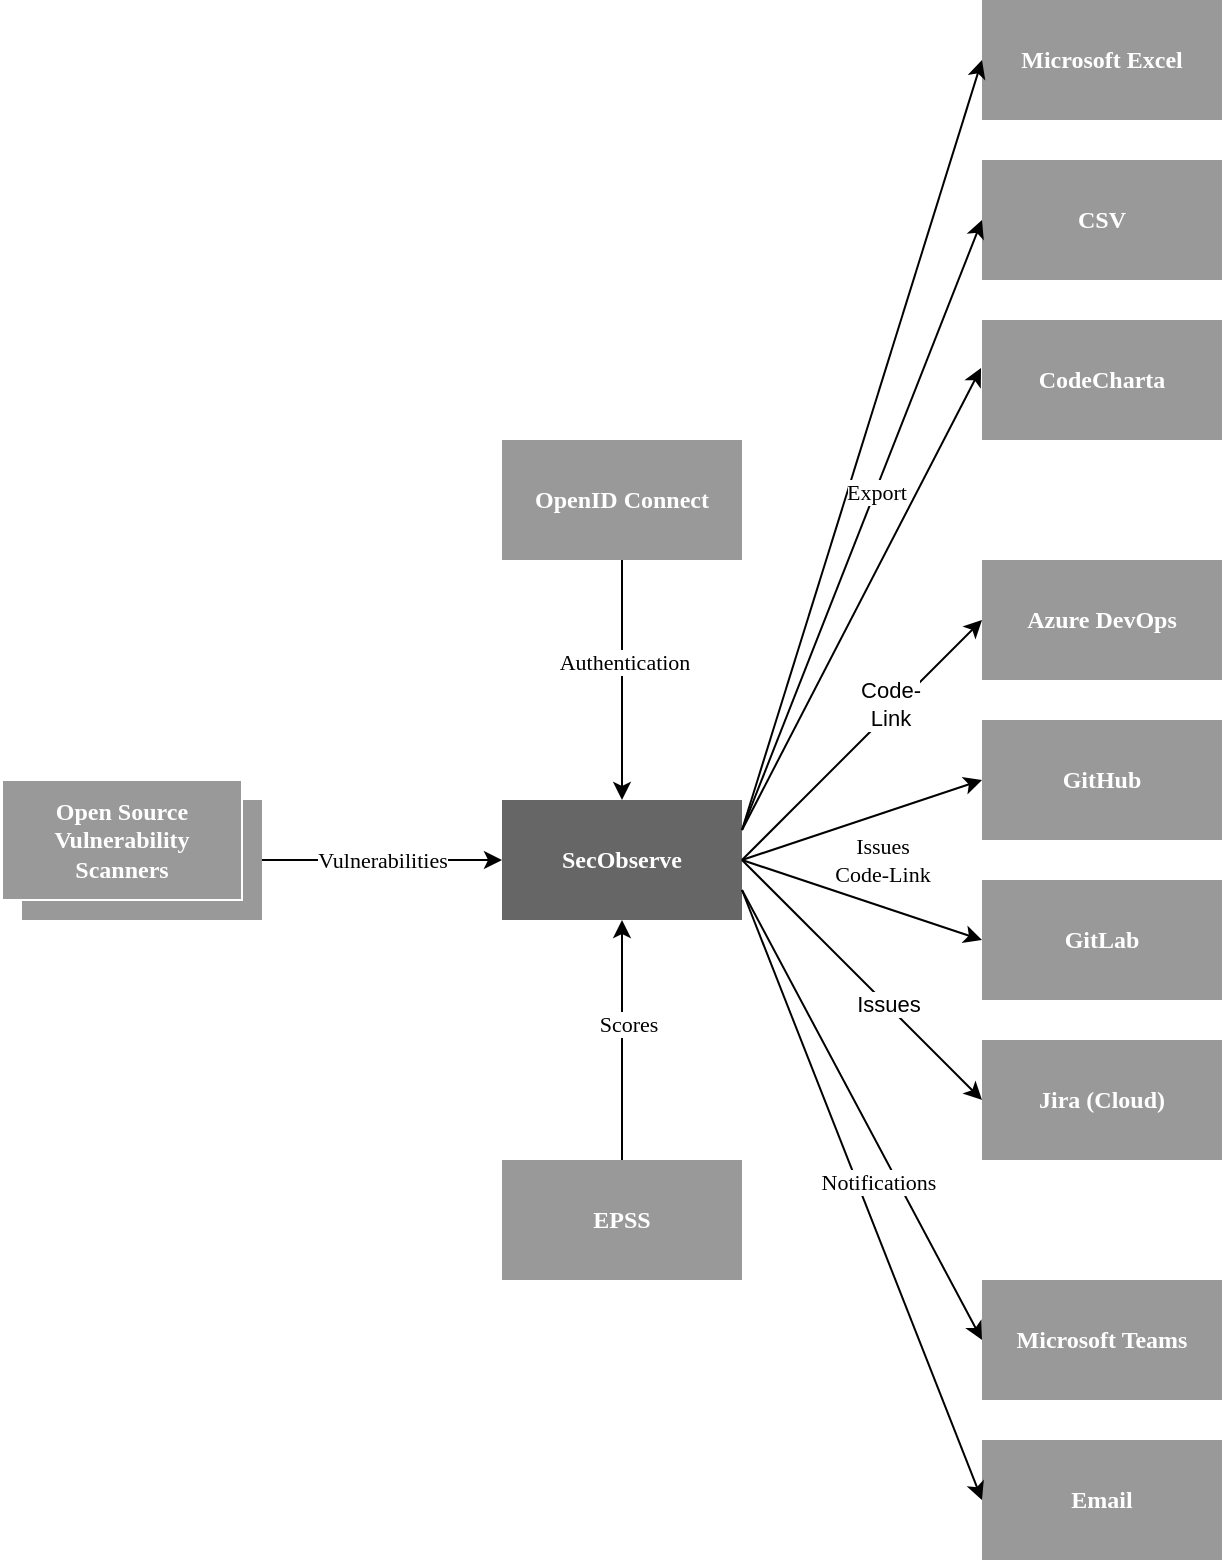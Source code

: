 <mxfile version="22.0.3" type="device">
  <diagram name="Page-1" id="VX-3E3aqqD7pf1Rg54WV">
    <mxGraphModel dx="1421" dy="898" grid="1" gridSize="10" guides="1" tooltips="1" connect="1" arrows="1" fold="1" page="1" pageScale="1" pageWidth="1169" pageHeight="827" math="0" shadow="0">
      <root>
        <mxCell id="0" />
        <mxCell id="1" parent="0" />
        <mxCell id="NQz_Nwzh-ESSq-r7xiTD-1" value="SecObserve" style="rounded=0;whiteSpace=wrap;html=1;fontFamily=Poppins;fontSource=https%3A%2F%2Ffonts.googleapis.com%2Fcss%3Ffamily%3DPoppins;fillColor=#666666;strokeColor=none;fontColor=#ffffff;fontStyle=1" parent="1" vertex="1">
          <mxGeometry x="520" y="400" width="120" height="60" as="geometry" />
        </mxCell>
        <mxCell id="NQz_Nwzh-ESSq-r7xiTD-2" value="Microsoft Teams" style="rounded=0;whiteSpace=wrap;html=1;fontFamily=Poppins;fontSource=https%3A%2F%2Ffonts.googleapis.com%2Fcss%3Ffamily%3DPoppins;fillColor=#999999;strokeColor=none;fontColor=#ffffff;fontStyle=1" parent="1" vertex="1">
          <mxGeometry x="760" y="640" width="120" height="60" as="geometry" />
        </mxCell>
        <mxCell id="NQz_Nwzh-ESSq-r7xiTD-3" value="GitHub" style="rounded=0;whiteSpace=wrap;html=1;fontFamily=Poppins;fontSource=https%3A%2F%2Ffonts.googleapis.com%2Fcss%3Ffamily%3DPoppins;fillColor=#999999;strokeColor=none;fontColor=#ffffff;fontStyle=1" parent="1" vertex="1">
          <mxGeometry x="760" y="360" width="120" height="60" as="geometry" />
        </mxCell>
        <mxCell id="NQz_Nwzh-ESSq-r7xiTD-4" value="Email" style="rounded=0;whiteSpace=wrap;html=1;fontFamily=Poppins;fontSource=https%3A%2F%2Ffonts.googleapis.com%2Fcss%3Ffamily%3DPoppins;fillColor=#999999;strokeColor=none;fontColor=#ffffff;fontStyle=1" parent="1" vertex="1">
          <mxGeometry x="760" y="720" width="120" height="60" as="geometry" />
        </mxCell>
        <mxCell id="NQz_Nwzh-ESSq-r7xiTD-5" value="GitLab" style="rounded=0;whiteSpace=wrap;html=1;fontFamily=Poppins;fontSource=https%3A%2F%2Ffonts.googleapis.com%2Fcss%3Ffamily%3DPoppins;fillColor=#999999;strokeColor=none;fontColor=#ffffff;fontStyle=1" parent="1" vertex="1">
          <mxGeometry x="760" y="440" width="120" height="60" as="geometry" />
        </mxCell>
        <mxCell id="NQz_Nwzh-ESSq-r7xiTD-6" value="OpenID Connect" style="rounded=0;whiteSpace=wrap;html=1;fontFamily=Poppins;fontSource=https%3A%2F%2Ffonts.googleapis.com%2Fcss%3Ffamily%3DPoppins;fillColor=#999999;strokeColor=none;fontColor=#ffffff;fontStyle=1" parent="1" vertex="1">
          <mxGeometry x="520" y="220" width="120" height="60" as="geometry" />
        </mxCell>
        <mxCell id="NQz_Nwzh-ESSq-r7xiTD-7" value="EPSS" style="rounded=0;whiteSpace=wrap;html=1;fontFamily=Poppins;fontSource=https%3A%2F%2Ffonts.googleapis.com%2Fcss%3Ffamily%3DPoppins;fillColor=#999999;strokeColor=none;fontColor=#ffffff;fontStyle=1" parent="1" vertex="1">
          <mxGeometry x="520" y="580" width="120" height="60" as="geometry" />
        </mxCell>
        <mxCell id="NQz_Nwzh-ESSq-r7xiTD-9" value="" style="rounded=0;whiteSpace=wrap;html=1;fontFamily=Poppins;fontSource=https%3A%2F%2Ffonts.googleapis.com%2Fcss%3Ffamily%3DPoppins;fillColor=#999999;strokeColor=none;fontColor=#ffffff;fontStyle=1" parent="1" vertex="1">
          <mxGeometry x="280" y="400" width="120" height="60" as="geometry" />
        </mxCell>
        <mxCell id="NQz_Nwzh-ESSq-r7xiTD-8" value="Open Source&lt;br&gt;Vulnerability&lt;br&gt;Scanners" style="rounded=0;whiteSpace=wrap;html=1;fontFamily=Poppins;fontSource=https%3A%2F%2Ffonts.googleapis.com%2Fcss%3Ffamily%3DPoppins;fillColor=#999999;strokeColor=#ffffff;fontColor=#ffffff;fontStyle=1" parent="1" vertex="1">
          <mxGeometry x="270" y="390" width="120" height="60" as="geometry" />
        </mxCell>
        <mxCell id="NQz_Nwzh-ESSq-r7xiTD-10" value="CodeCharta" style="rounded=0;whiteSpace=wrap;html=1;fontFamily=Poppins;fontSource=https%3A%2F%2Ffonts.googleapis.com%2Fcss%3Ffamily%3DPoppins;fillColor=#999999;strokeColor=none;fontColor=#ffffff;fontStyle=1" parent="1" vertex="1">
          <mxGeometry x="760" y="160" width="120" height="60" as="geometry" />
        </mxCell>
        <mxCell id="NQz_Nwzh-ESSq-r7xiTD-11" value="Microsoft Excel" style="rounded=0;whiteSpace=wrap;html=1;fontFamily=Poppins;fontSource=https%3A%2F%2Ffonts.googleapis.com%2Fcss%3Ffamily%3DPoppins;fillColor=#999999;strokeColor=none;fontColor=#ffffff;fontStyle=1" parent="1" vertex="1">
          <mxGeometry x="760" width="120" height="60" as="geometry" />
        </mxCell>
        <mxCell id="NQz_Nwzh-ESSq-r7xiTD-12" value="CSV" style="rounded=0;whiteSpace=wrap;html=1;fontFamily=Poppins;fontSource=https%3A%2F%2Ffonts.googleapis.com%2Fcss%3Ffamily%3DPoppins;fillColor=#999999;strokeColor=none;fontColor=#ffffff;fontStyle=1" parent="1" vertex="1">
          <mxGeometry x="760" y="80" width="120" height="60" as="geometry" />
        </mxCell>
        <mxCell id="NQz_Nwzh-ESSq-r7xiTD-13" value="" style="endArrow=classic;html=1;rounded=0;entryX=0;entryY=0.5;entryDx=0;entryDy=0;exitX=1;exitY=0.25;exitDx=0;exitDy=0;fontFamily=Poppins;fontSource=https%3A%2F%2Ffonts.googleapis.com%2Fcss%3Ffamily%3DPoppins;" parent="1" source="NQz_Nwzh-ESSq-r7xiTD-1" target="NQz_Nwzh-ESSq-r7xiTD-11" edge="1">
          <mxGeometry width="50" height="50" relative="1" as="geometry">
            <mxPoint x="570" y="520" as="sourcePoint" />
            <mxPoint x="620" y="470" as="targetPoint" />
          </mxGeometry>
        </mxCell>
        <mxCell id="NQz_Nwzh-ESSq-r7xiTD-14" value="" style="endArrow=classic;html=1;rounded=0;entryX=0;entryY=0.5;entryDx=0;entryDy=0;exitX=1;exitY=0.25;exitDx=0;exitDy=0;fontFamily=Poppins;fontSource=https%3A%2F%2Ffonts.googleapis.com%2Fcss%3Ffamily%3DPoppins;" parent="1" source="NQz_Nwzh-ESSq-r7xiTD-1" target="NQz_Nwzh-ESSq-r7xiTD-12" edge="1">
          <mxGeometry width="50" height="50" relative="1" as="geometry">
            <mxPoint x="650" y="465" as="sourcePoint" />
            <mxPoint x="770" y="160" as="targetPoint" />
          </mxGeometry>
        </mxCell>
        <mxCell id="NQz_Nwzh-ESSq-r7xiTD-26" value="Export" style="edgeLabel;html=1;align=center;verticalAlign=middle;resizable=0;points=[];fontFamily=Poppins;fontSource=https%3A%2F%2Ffonts.googleapis.com%2Fcss%3Ffamily%3DPoppins;" parent="NQz_Nwzh-ESSq-r7xiTD-14" vertex="1" connectable="0">
          <mxGeometry x="0.112" relative="1" as="geometry">
            <mxPoint as="offset" />
          </mxGeometry>
        </mxCell>
        <mxCell id="NQz_Nwzh-ESSq-r7xiTD-15" value="" style="endArrow=classic;html=1;rounded=0;entryX=-0.004;entryY=0.4;entryDx=0;entryDy=0;exitX=1;exitY=0.25;exitDx=0;exitDy=0;entryPerimeter=0;fontFamily=Poppins;fontSource=https%3A%2F%2Ffonts.googleapis.com%2Fcss%3Ffamily%3DPoppins;" parent="1" source="NQz_Nwzh-ESSq-r7xiTD-1" target="NQz_Nwzh-ESSq-r7xiTD-10" edge="1">
          <mxGeometry width="50" height="50" relative="1" as="geometry">
            <mxPoint x="660" y="475" as="sourcePoint" />
            <mxPoint x="780" y="170" as="targetPoint" />
          </mxGeometry>
        </mxCell>
        <mxCell id="NQz_Nwzh-ESSq-r7xiTD-16" value="" style="endArrow=classic;html=1;rounded=0;entryX=0;entryY=0.5;entryDx=0;entryDy=0;exitX=1;exitY=0.75;exitDx=0;exitDy=0;fontFamily=Poppins;fontSource=https%3A%2F%2Ffonts.googleapis.com%2Fcss%3Ffamily%3DPoppins;" parent="1" source="NQz_Nwzh-ESSq-r7xiTD-1" target="NQz_Nwzh-ESSq-r7xiTD-4" edge="1">
          <mxGeometry width="50" height="50" relative="1" as="geometry">
            <mxPoint x="670" y="485" as="sourcePoint" />
            <mxPoint x="790" y="180" as="targetPoint" />
          </mxGeometry>
        </mxCell>
        <mxCell id="NQz_Nwzh-ESSq-r7xiTD-17" value="" style="endArrow=classic;html=1;rounded=0;entryX=0;entryY=0.5;entryDx=0;entryDy=0;exitX=1;exitY=0.75;exitDx=0;exitDy=0;fontFamily=Poppins;fontSource=https%3A%2F%2Ffonts.googleapis.com%2Fcss%3Ffamily%3DPoppins;" parent="1" source="NQz_Nwzh-ESSq-r7xiTD-1" target="NQz_Nwzh-ESSq-r7xiTD-2" edge="1">
          <mxGeometry width="50" height="50" relative="1" as="geometry">
            <mxPoint x="680" y="495" as="sourcePoint" />
            <mxPoint x="800" y="190" as="targetPoint" />
          </mxGeometry>
        </mxCell>
        <mxCell id="NQz_Nwzh-ESSq-r7xiTD-25" value="Notifications" style="edgeLabel;html=1;align=center;verticalAlign=middle;resizable=0;points=[];fontFamily=Poppins;fontSource=https%3A%2F%2Ffonts.googleapis.com%2Fcss%3Ffamily%3DPoppins;" parent="NQz_Nwzh-ESSq-r7xiTD-17" vertex="1" connectable="0">
          <mxGeometry x="0.148" y="-1" relative="1" as="geometry">
            <mxPoint y="16" as="offset" />
          </mxGeometry>
        </mxCell>
        <mxCell id="NQz_Nwzh-ESSq-r7xiTD-18" value="" style="endArrow=classic;html=1;rounded=0;entryX=0;entryY=0.5;entryDx=0;entryDy=0;exitX=1;exitY=0.5;exitDx=0;exitDy=0;fontFamily=Poppins;fontSource=https%3A%2F%2Ffonts.googleapis.com%2Fcss%3Ffamily%3DPoppins;" parent="1" source="NQz_Nwzh-ESSq-r7xiTD-1" target="NQz_Nwzh-ESSq-r7xiTD-3" edge="1">
          <mxGeometry width="50" height="50" relative="1" as="geometry">
            <mxPoint x="690" y="505" as="sourcePoint" />
            <mxPoint x="810" y="200" as="targetPoint" />
          </mxGeometry>
        </mxCell>
        <mxCell id="NQz_Nwzh-ESSq-r7xiTD-19" value="" style="endArrow=classic;html=1;rounded=0;entryX=0;entryY=0.5;entryDx=0;entryDy=0;exitX=1;exitY=0.5;exitDx=0;exitDy=0;fontFamily=Poppins;fontSource=https%3A%2F%2Ffonts.googleapis.com%2Fcss%3Ffamily%3DPoppins;" parent="1" source="NQz_Nwzh-ESSq-r7xiTD-1" target="NQz_Nwzh-ESSq-r7xiTD-5" edge="1">
          <mxGeometry width="50" height="50" relative="1" as="geometry">
            <mxPoint x="700" y="515" as="sourcePoint" />
            <mxPoint x="820" y="210" as="targetPoint" />
          </mxGeometry>
        </mxCell>
        <mxCell id="NQz_Nwzh-ESSq-r7xiTD-20" value="" style="endArrow=classic;html=1;rounded=0;entryX=0.5;entryY=1;entryDx=0;entryDy=0;exitX=0.5;exitY=0;exitDx=0;exitDy=0;fontFamily=Poppins;fontSource=https%3A%2F%2Ffonts.googleapis.com%2Fcss%3Ffamily%3DPoppins;" parent="1" source="NQz_Nwzh-ESSq-r7xiTD-7" target="NQz_Nwzh-ESSq-r7xiTD-1" edge="1">
          <mxGeometry width="50" height="50" relative="1" as="geometry">
            <mxPoint x="650" y="425" as="sourcePoint" />
            <mxPoint x="770" y="120" as="targetPoint" />
          </mxGeometry>
        </mxCell>
        <mxCell id="NQz_Nwzh-ESSq-r7xiTD-24" value="Scores" style="edgeLabel;html=1;align=center;verticalAlign=middle;resizable=0;points=[];fontFamily=Poppins;fontSource=https%3A%2F%2Ffonts.googleapis.com%2Fcss%3Ffamily%3DPoppins;" parent="NQz_Nwzh-ESSq-r7xiTD-20" vertex="1" connectable="0">
          <mxGeometry x="0.14" y="-3" relative="1" as="geometry">
            <mxPoint as="offset" />
          </mxGeometry>
        </mxCell>
        <mxCell id="NQz_Nwzh-ESSq-r7xiTD-21" value="Vulnerabilities" style="endArrow=classic;html=1;rounded=0;entryX=0;entryY=0.5;entryDx=0;entryDy=0;exitX=1;exitY=0.5;exitDx=0;exitDy=0;fontFamily=Poppins;fontSource=https%3A%2F%2Ffonts.googleapis.com%2Fcss%3Ffamily%3DPoppins;" parent="1" source="NQz_Nwzh-ESSq-r7xiTD-9" target="NQz_Nwzh-ESSq-r7xiTD-1" edge="1">
          <mxGeometry width="50" height="50" relative="1" as="geometry">
            <mxPoint x="650" y="455" as="sourcePoint" />
            <mxPoint x="770" y="600" as="targetPoint" />
          </mxGeometry>
        </mxCell>
        <mxCell id="NQz_Nwzh-ESSq-r7xiTD-22" value="" style="endArrow=classic;html=1;rounded=0;entryX=0.5;entryY=0;entryDx=0;entryDy=0;exitX=0.5;exitY=1;exitDx=0;exitDy=0;fontFamily=Poppins;fontSource=https%3A%2F%2Ffonts.googleapis.com%2Fcss%3Ffamily%3DPoppins;" parent="1" source="NQz_Nwzh-ESSq-r7xiTD-6" target="NQz_Nwzh-ESSq-r7xiTD-1" edge="1">
          <mxGeometry width="50" height="50" relative="1" as="geometry">
            <mxPoint x="590" y="570" as="sourcePoint" />
            <mxPoint x="590" y="470" as="targetPoint" />
          </mxGeometry>
        </mxCell>
        <mxCell id="NQz_Nwzh-ESSq-r7xiTD-23" value="Authentication" style="edgeLabel;html=1;align=center;verticalAlign=middle;resizable=0;points=[];fontFamily=Poppins;fontSource=https%3A%2F%2Ffonts.googleapis.com%2Fcss%3Ffamily%3DPoppins;" parent="NQz_Nwzh-ESSq-r7xiTD-22" vertex="1" connectable="0">
          <mxGeometry x="-0.16" y="1" relative="1" as="geometry">
            <mxPoint as="offset" />
          </mxGeometry>
        </mxCell>
        <mxCell id="NQz_Nwzh-ESSq-r7xiTD-29" value="Issues&lt;br&gt;Code-Link" style="text;html=1;align=center;verticalAlign=middle;resizable=0;points=[];autosize=1;strokeColor=none;fillColor=none;fontSize=11;fontFamily=Poppins;fontSource=https%3A%2F%2Ffonts.googleapis.com%2Fcss%3Ffamily%3DPoppins;" parent="1" vertex="1">
          <mxGeometry x="670" y="410" width="80" height="40" as="geometry" />
        </mxCell>
        <mxCell id="ckfRxN6suAOy0oSwesAX-1" value="Jira (Cloud)" style="rounded=0;whiteSpace=wrap;html=1;fontFamily=Poppins;fontSource=https%3A%2F%2Ffonts.googleapis.com%2Fcss%3Ffamily%3DPoppins;fillColor=#999999;strokeColor=none;fontColor=#ffffff;fontStyle=1" parent="1" vertex="1">
          <mxGeometry x="760" y="520" width="120" height="60" as="geometry" />
        </mxCell>
        <mxCell id="ckfRxN6suAOy0oSwesAX-3" value="" style="endArrow=classic;html=1;rounded=0;entryX=0;entryY=0.5;entryDx=0;entryDy=0;exitX=1;exitY=0.5;exitDx=0;exitDy=0;fontFamily=Poppins;fontSource=https%3A%2F%2Ffonts.googleapis.com%2Fcss%3Ffamily%3DPoppins;" parent="1" source="NQz_Nwzh-ESSq-r7xiTD-1" target="ckfRxN6suAOy0oSwesAX-1" edge="1">
          <mxGeometry width="50" height="50" relative="1" as="geometry">
            <mxPoint x="650" y="480" as="sourcePoint" />
            <mxPoint x="770" y="400" as="targetPoint" />
          </mxGeometry>
        </mxCell>
        <mxCell id="t_NOycPIsL9wbnrStvVd-4" value="Issues" style="edgeLabel;html=1;align=center;verticalAlign=middle;resizable=0;points=[];" parent="ckfRxN6suAOy0oSwesAX-3" vertex="1" connectable="0">
          <mxGeometry x="0.221" relative="1" as="geometry">
            <mxPoint y="-1" as="offset" />
          </mxGeometry>
        </mxCell>
        <mxCell id="t_NOycPIsL9wbnrStvVd-1" value="Azure DevOps" style="rounded=0;whiteSpace=wrap;html=1;fontFamily=Poppins;fontSource=https%3A%2F%2Ffonts.googleapis.com%2Fcss%3Ffamily%3DPoppins;fillColor=#999999;strokeColor=none;fontColor=#ffffff;fontStyle=1" parent="1" vertex="1">
          <mxGeometry x="760" y="280" width="120" height="60" as="geometry" />
        </mxCell>
        <mxCell id="t_NOycPIsL9wbnrStvVd-2" value="" style="endArrow=classic;html=1;rounded=0;entryX=0;entryY=0.5;entryDx=0;entryDy=0;exitX=1;exitY=0.5;exitDx=0;exitDy=0;fontFamily=Poppins;fontSource=https%3A%2F%2Ffonts.googleapis.com%2Fcss%3Ffamily%3DPoppins;" parent="1" source="NQz_Nwzh-ESSq-r7xiTD-1" target="t_NOycPIsL9wbnrStvVd-1" edge="1">
          <mxGeometry width="50" height="50" relative="1" as="geometry">
            <mxPoint x="650" y="480" as="sourcePoint" />
            <mxPoint x="770" y="400" as="targetPoint" />
          </mxGeometry>
        </mxCell>
        <mxCell id="t_NOycPIsL9wbnrStvVd-3" value="Code-&lt;br&gt;Link" style="edgeLabel;html=1;align=center;verticalAlign=middle;resizable=0;points=[];" parent="t_NOycPIsL9wbnrStvVd-2" vertex="1" connectable="0">
          <mxGeometry x="0.271" y="3" relative="1" as="geometry">
            <mxPoint as="offset" />
          </mxGeometry>
        </mxCell>
      </root>
    </mxGraphModel>
  </diagram>
</mxfile>
